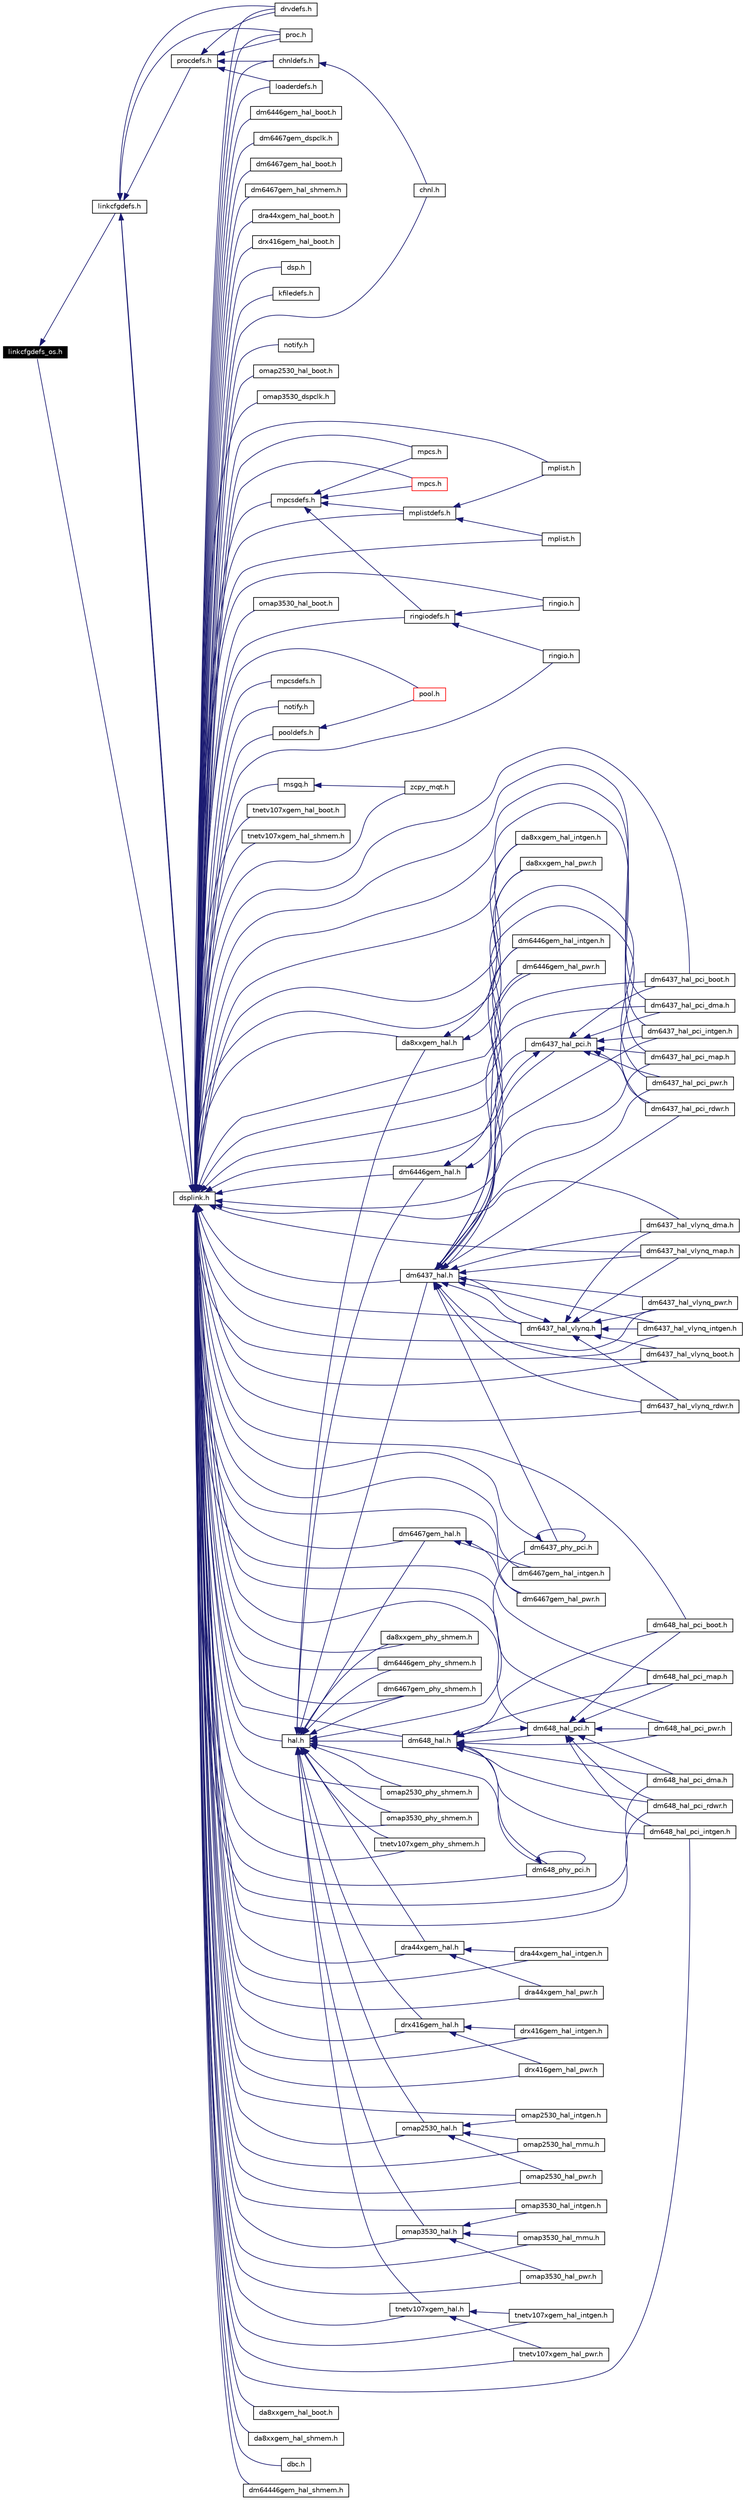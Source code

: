 digraph G
{
  edge [fontname="Helvetica",fontsize=10,labelfontname="Helvetica",labelfontsize=10];
  node [fontname="Helvetica",fontsize=10,shape=record];
  rankdir=LR;
  Node1 [label="linkcfgdefs_os.h",height=0.2,width=0.4,color="white", fillcolor="black", style="filled" fontcolor="white"];
  Node1 -> Node2 [dir=back,color="midnightblue",fontsize=10,style="solid",fontname="Helvetica"];
  Node2 [label="linkcfgdefs.h",height=0.2,width=0.4,color="black", fillcolor="white", style="filled",URL="$linkcfgdefs_8h.html"];
  Node2 -> Node3 [dir=back,color="midnightblue",fontsize=10,style="solid",fontname="Helvetica"];
  Node3 [label="drvdefs.h",height=0.2,width=0.4,color="black", fillcolor="white", style="filled",URL="$drvdefs_8h.html"];
  Node2 -> Node4 [dir=back,color="midnightblue",fontsize=10,style="solid",fontname="Helvetica"];
  Node4 [label="dsplink.h",height=0.2,width=0.4,color="black", fillcolor="white", style="filled",URL="$gpp_2inc_2dsplink_8h.html"];
  Node4 -> Node5 [dir=back,color="midnightblue",fontsize=10,style="solid",fontname="Helvetica"];
  Node5 [label="mpcs.h",height=0.2,width=0.4,color="black", fillcolor="white", style="filled",URL="$dsp_2inc_2mpcs_8h.html"];
  Node4 -> Node6 [dir=back,color="midnightblue",fontsize=10,style="solid",fontname="Helvetica"];
  Node6 [label="mpcsdefs.h",height=0.2,width=0.4,color="black", fillcolor="white", style="filled",URL="$dsp_2inc_2mpcsdefs_8h.html"];
  Node4 -> Node7 [dir=back,color="midnightblue",fontsize=10,style="solid",fontname="Helvetica"];
  Node7 [label="mplist.h",height=0.2,width=0.4,color="black", fillcolor="white", style="filled",URL="$dsp_2inc_2mplist_8h.html"];
  Node4 -> Node8 [dir=back,color="midnightblue",fontsize=10,style="solid",fontname="Helvetica"];
  Node8 [label="notify.h",height=0.2,width=0.4,color="black", fillcolor="white", style="filled",URL="$dsp_2inc_2notify_8h.html"];
  Node4 -> Node9 [dir=back,color="midnightblue",fontsize=10,style="solid",fontname="Helvetica"];
  Node9 [label="ringio.h",height=0.2,width=0.4,color="black", fillcolor="white", style="filled",URL="$dsp_2inc_2ringio_8h.html"];
  Node4 -> Node10 [dir=back,color="midnightblue",fontsize=10,style="solid",fontname="Helvetica"];
  Node10 [label="zcpy_mqt.h",height=0.2,width=0.4,color="black", fillcolor="white", style="filled",URL="$zcpy__mqt_8h.html"];
  Node4 -> Node11 [dir=back,color="midnightblue",fontsize=10,style="solid",fontname="Helvetica"];
  Node11 [label="chnl.h",height=0.2,width=0.4,color="black", fillcolor="white", style="filled",URL="$chnl_8h.html"];
  Node4 -> Node12 [dir=back,color="midnightblue",fontsize=10,style="solid",fontname="Helvetica"];
  Node12 [label="chnldefs.h",height=0.2,width=0.4,color="black", fillcolor="white", style="filled",URL="$chnldefs_8h.html"];
  Node12 -> Node11 [dir=back,color="midnightblue",fontsize=10,style="solid",fontname="Helvetica"];
  Node4 -> Node13 [dir=back,color="midnightblue",fontsize=10,style="solid",fontname="Helvetica"];
  Node13 [label="da8xxgem_hal.h",height=0.2,width=0.4,color="black", fillcolor="white", style="filled",URL="$da8xxgem__hal_8h.html"];
  Node13 -> Node14 [dir=back,color="midnightblue",fontsize=10,style="solid",fontname="Helvetica"];
  Node14 [label="da8xxgem_hal_intgen.h",height=0.2,width=0.4,color="black", fillcolor="white", style="filled",URL="$da8xxgem__hal__intgen_8h.html"];
  Node13 -> Node15 [dir=back,color="midnightblue",fontsize=10,style="solid",fontname="Helvetica"];
  Node15 [label="da8xxgem_hal_pwr.h",height=0.2,width=0.4,color="black", fillcolor="white", style="filled",URL="$da8xxgem__hal__pwr_8h.html"];
  Node4 -> Node16 [dir=back,color="midnightblue",fontsize=10,style="solid",fontname="Helvetica"];
  Node16 [label="da8xxgem_hal_boot.h",height=0.2,width=0.4,color="black", fillcolor="white", style="filled",URL="$da8xxgem__hal__boot_8h.html"];
  Node4 -> Node14 [dir=back,color="midnightblue",fontsize=10,style="solid",fontname="Helvetica"];
  Node4 -> Node15 [dir=back,color="midnightblue",fontsize=10,style="solid",fontname="Helvetica"];
  Node4 -> Node17 [dir=back,color="midnightblue",fontsize=10,style="solid",fontname="Helvetica"];
  Node17 [label="da8xxgem_hal_shmem.h",height=0.2,width=0.4,color="black", fillcolor="white", style="filled",URL="$da8xxgem__hal__shmem_8h.html"];
  Node4 -> Node18 [dir=back,color="midnightblue",fontsize=10,style="solid",fontname="Helvetica"];
  Node18 [label="da8xxgem_phy_shmem.h",height=0.2,width=0.4,color="black", fillcolor="white", style="filled",URL="$da8xxgem__phy__shmem_8h.html"];
  Node4 -> Node19 [dir=back,color="midnightblue",fontsize=10,style="solid",fontname="Helvetica"];
  Node19 [label="dbc.h",height=0.2,width=0.4,color="black", fillcolor="white", style="filled",URL="$gpp_2inc_2dbc_8h.html"];
  Node4 -> Node20 [dir=back,color="midnightblue",fontsize=10,style="solid",fontname="Helvetica"];
  Node20 [label="dm6437_hal.h",height=0.2,width=0.4,color="black", fillcolor="white", style="filled",URL="$dm6437__hal_8h.html"];
  Node20 -> Node21 [dir=back,color="midnightblue",fontsize=10,style="solid",fontname="Helvetica"];
  Node21 [label="dm6437_hal_pci.h",height=0.2,width=0.4,color="black", fillcolor="white", style="filled",URL="$dm6437__hal__pci_8h.html"];
  Node21 -> Node20 [dir=back,color="midnightblue",fontsize=10,style="solid",fontname="Helvetica"];
  Node21 -> Node22 [dir=back,color="midnightblue",fontsize=10,style="solid",fontname="Helvetica"];
  Node22 [label="dm6437_hal_pci_boot.h",height=0.2,width=0.4,color="black", fillcolor="white", style="filled",URL="$dm6437__hal__pci__boot_8h.html"];
  Node21 -> Node23 [dir=back,color="midnightblue",fontsize=10,style="solid",fontname="Helvetica"];
  Node23 [label="dm6437_hal_pci_dma.h",height=0.2,width=0.4,color="black", fillcolor="white", style="filled",URL="$dm6437__hal__pci__dma_8h.html"];
  Node21 -> Node24 [dir=back,color="midnightblue",fontsize=10,style="solid",fontname="Helvetica"];
  Node24 [label="dm6437_hal_pci_intgen.h",height=0.2,width=0.4,color="black", fillcolor="white", style="filled",URL="$dm6437__hal__pci__intgen_8h.html"];
  Node21 -> Node25 [dir=back,color="midnightblue",fontsize=10,style="solid",fontname="Helvetica"];
  Node25 [label="dm6437_hal_pci_map.h",height=0.2,width=0.4,color="black", fillcolor="white", style="filled",URL="$dm6437__hal__pci__map_8h.html"];
  Node21 -> Node26 [dir=back,color="midnightblue",fontsize=10,style="solid",fontname="Helvetica"];
  Node26 [label="dm6437_hal_pci_pwr.h",height=0.2,width=0.4,color="black", fillcolor="white", style="filled",URL="$dm6437__hal__pci__pwr_8h.html"];
  Node21 -> Node27 [dir=back,color="midnightblue",fontsize=10,style="solid",fontname="Helvetica"];
  Node27 [label="dm6437_hal_pci_rdwr.h",height=0.2,width=0.4,color="black", fillcolor="white", style="filled",URL="$dm6437__hal__pci__rdwr_8h.html"];
  Node20 -> Node22 [dir=back,color="midnightblue",fontsize=10,style="solid",fontname="Helvetica"];
  Node20 -> Node23 [dir=back,color="midnightblue",fontsize=10,style="solid",fontname="Helvetica"];
  Node20 -> Node24 [dir=back,color="midnightblue",fontsize=10,style="solid",fontname="Helvetica"];
  Node20 -> Node25 [dir=back,color="midnightblue",fontsize=10,style="solid",fontname="Helvetica"];
  Node20 -> Node26 [dir=back,color="midnightblue",fontsize=10,style="solid",fontname="Helvetica"];
  Node20 -> Node27 [dir=back,color="midnightblue",fontsize=10,style="solid",fontname="Helvetica"];
  Node20 -> Node28 [dir=back,color="midnightblue",fontsize=10,style="solid",fontname="Helvetica"];
  Node28 [label="dm6437_hal_vlynq.h",height=0.2,width=0.4,color="black", fillcolor="white", style="filled",URL="$dm6437__hal__vlynq_8h.html"];
  Node28 -> Node20 [dir=back,color="midnightblue",fontsize=10,style="solid",fontname="Helvetica"];
  Node28 -> Node29 [dir=back,color="midnightblue",fontsize=10,style="solid",fontname="Helvetica"];
  Node29 [label="dm6437_hal_vlynq_boot.h",height=0.2,width=0.4,color="black", fillcolor="white", style="filled",URL="$dm6437__hal__vlynq__boot_8h.html"];
  Node28 -> Node30 [dir=back,color="midnightblue",fontsize=10,style="solid",fontname="Helvetica"];
  Node30 [label="dm6437_hal_vlynq_dma.h",height=0.2,width=0.4,color="black", fillcolor="white", style="filled",URL="$dm6437__hal__vlynq__dma_8h.html"];
  Node28 -> Node31 [dir=back,color="midnightblue",fontsize=10,style="solid",fontname="Helvetica"];
  Node31 [label="dm6437_hal_vlynq_intgen.h",height=0.2,width=0.4,color="black", fillcolor="white", style="filled",URL="$dm6437__hal__vlynq__intgen_8h.html"];
  Node28 -> Node32 [dir=back,color="midnightblue",fontsize=10,style="solid",fontname="Helvetica"];
  Node32 [label="dm6437_hal_vlynq_map.h",height=0.2,width=0.4,color="black", fillcolor="white", style="filled",URL="$dm6437__hal__vlynq__map_8h.html"];
  Node28 -> Node33 [dir=back,color="midnightblue",fontsize=10,style="solid",fontname="Helvetica"];
  Node33 [label="dm6437_hal_vlynq_pwr.h",height=0.2,width=0.4,color="black", fillcolor="white", style="filled",URL="$dm6437__hal__vlynq__pwr_8h.html"];
  Node28 -> Node34 [dir=back,color="midnightblue",fontsize=10,style="solid",fontname="Helvetica"];
  Node34 [label="dm6437_hal_vlynq_rdwr.h",height=0.2,width=0.4,color="black", fillcolor="white", style="filled",URL="$dm6437__hal__vlynq__rdwr_8h.html"];
  Node20 -> Node29 [dir=back,color="midnightblue",fontsize=10,style="solid",fontname="Helvetica"];
  Node20 -> Node30 [dir=back,color="midnightblue",fontsize=10,style="solid",fontname="Helvetica"];
  Node20 -> Node31 [dir=back,color="midnightblue",fontsize=10,style="solid",fontname="Helvetica"];
  Node20 -> Node32 [dir=back,color="midnightblue",fontsize=10,style="solid",fontname="Helvetica"];
  Node20 -> Node33 [dir=back,color="midnightblue",fontsize=10,style="solid",fontname="Helvetica"];
  Node20 -> Node34 [dir=back,color="midnightblue",fontsize=10,style="solid",fontname="Helvetica"];
  Node20 -> Node35 [dir=back,color="midnightblue",fontsize=10,style="solid",fontname="Helvetica"];
  Node35 [label="dm6437_phy_pci.h",height=0.2,width=0.4,color="black", fillcolor="white", style="filled",URL="$dm6437__phy__pci_8h.html"];
  Node35 -> Node35 [dir=back,color="midnightblue",fontsize=10,style="solid",fontname="Helvetica"];
  Node4 -> Node21 [dir=back,color="midnightblue",fontsize=10,style="solid",fontname="Helvetica"];
  Node4 -> Node22 [dir=back,color="midnightblue",fontsize=10,style="solid",fontname="Helvetica"];
  Node4 -> Node23 [dir=back,color="midnightblue",fontsize=10,style="solid",fontname="Helvetica"];
  Node4 -> Node24 [dir=back,color="midnightblue",fontsize=10,style="solid",fontname="Helvetica"];
  Node4 -> Node25 [dir=back,color="midnightblue",fontsize=10,style="solid",fontname="Helvetica"];
  Node4 -> Node26 [dir=back,color="midnightblue",fontsize=10,style="solid",fontname="Helvetica"];
  Node4 -> Node27 [dir=back,color="midnightblue",fontsize=10,style="solid",fontname="Helvetica"];
  Node4 -> Node28 [dir=back,color="midnightblue",fontsize=10,style="solid",fontname="Helvetica"];
  Node4 -> Node29 [dir=back,color="midnightblue",fontsize=10,style="solid",fontname="Helvetica"];
  Node4 -> Node30 [dir=back,color="midnightblue",fontsize=10,style="solid",fontname="Helvetica"];
  Node4 -> Node31 [dir=back,color="midnightblue",fontsize=10,style="solid",fontname="Helvetica"];
  Node4 -> Node32 [dir=back,color="midnightblue",fontsize=10,style="solid",fontname="Helvetica"];
  Node4 -> Node33 [dir=back,color="midnightblue",fontsize=10,style="solid",fontname="Helvetica"];
  Node4 -> Node34 [dir=back,color="midnightblue",fontsize=10,style="solid",fontname="Helvetica"];
  Node4 -> Node35 [dir=back,color="midnightblue",fontsize=10,style="solid",fontname="Helvetica"];
  Node4 -> Node36 [dir=back,color="midnightblue",fontsize=10,style="solid",fontname="Helvetica"];
  Node36 [label="dm64446gem_hal_shmem.h",height=0.2,width=0.4,color="black", fillcolor="white", style="filled",URL="$dm64446gem__hal__shmem_8h.html"];
  Node4 -> Node37 [dir=back,color="midnightblue",fontsize=10,style="solid",fontname="Helvetica"];
  Node37 [label="dm6446gem_hal.h",height=0.2,width=0.4,color="black", fillcolor="white", style="filled",URL="$dm6446gem__hal_8h.html"];
  Node37 -> Node38 [dir=back,color="midnightblue",fontsize=10,style="solid",fontname="Helvetica"];
  Node38 [label="dm6446gem_hal_intgen.h",height=0.2,width=0.4,color="black", fillcolor="white", style="filled",URL="$dm6446gem__hal__intgen_8h.html"];
  Node37 -> Node39 [dir=back,color="midnightblue",fontsize=10,style="solid",fontname="Helvetica"];
  Node39 [label="dm6446gem_hal_pwr.h",height=0.2,width=0.4,color="black", fillcolor="white", style="filled",URL="$dm6446gem__hal__pwr_8h.html"];
  Node4 -> Node40 [dir=back,color="midnightblue",fontsize=10,style="solid",fontname="Helvetica"];
  Node40 [label="dm6446gem_hal_boot.h",height=0.2,width=0.4,color="black", fillcolor="white", style="filled",URL="$dm6446gem__hal__boot_8h.html"];
  Node4 -> Node38 [dir=back,color="midnightblue",fontsize=10,style="solid",fontname="Helvetica"];
  Node4 -> Node39 [dir=back,color="midnightblue",fontsize=10,style="solid",fontname="Helvetica"];
  Node4 -> Node41 [dir=back,color="midnightblue",fontsize=10,style="solid",fontname="Helvetica"];
  Node41 [label="dm6446gem_phy_shmem.h",height=0.2,width=0.4,color="black", fillcolor="white", style="filled",URL="$dm6446gem__phy__shmem_8h.html"];
  Node4 -> Node42 [dir=back,color="midnightblue",fontsize=10,style="solid",fontname="Helvetica"];
  Node42 [label="dm6467gem_dspclk.h",height=0.2,width=0.4,color="black", fillcolor="white", style="filled",URL="$dm6467gem__dspclk_8h.html"];
  Node4 -> Node43 [dir=back,color="midnightblue",fontsize=10,style="solid",fontname="Helvetica"];
  Node43 [label="dm6467gem_hal.h",height=0.2,width=0.4,color="black", fillcolor="white", style="filled",URL="$dm6467gem__hal_8h.html"];
  Node43 -> Node44 [dir=back,color="midnightblue",fontsize=10,style="solid",fontname="Helvetica"];
  Node44 [label="dm6467gem_hal_intgen.h",height=0.2,width=0.4,color="black", fillcolor="white", style="filled",URL="$dm6467gem__hal__intgen_8h.html"];
  Node43 -> Node45 [dir=back,color="midnightblue",fontsize=10,style="solid",fontname="Helvetica"];
  Node45 [label="dm6467gem_hal_pwr.h",height=0.2,width=0.4,color="black", fillcolor="white", style="filled",URL="$dm6467gem__hal__pwr_8h.html"];
  Node4 -> Node46 [dir=back,color="midnightblue",fontsize=10,style="solid",fontname="Helvetica"];
  Node46 [label="dm6467gem_hal_boot.h",height=0.2,width=0.4,color="black", fillcolor="white", style="filled",URL="$dm6467gem__hal__boot_8h.html"];
  Node4 -> Node44 [dir=back,color="midnightblue",fontsize=10,style="solid",fontname="Helvetica"];
  Node4 -> Node45 [dir=back,color="midnightblue",fontsize=10,style="solid",fontname="Helvetica"];
  Node4 -> Node47 [dir=back,color="midnightblue",fontsize=10,style="solid",fontname="Helvetica"];
  Node47 [label="dm6467gem_hal_shmem.h",height=0.2,width=0.4,color="black", fillcolor="white", style="filled",URL="$dm6467gem__hal__shmem_8h.html"];
  Node4 -> Node48 [dir=back,color="midnightblue",fontsize=10,style="solid",fontname="Helvetica"];
  Node48 [label="dm6467gem_phy_shmem.h",height=0.2,width=0.4,color="black", fillcolor="white", style="filled",URL="$dm6467gem__phy__shmem_8h.html"];
  Node4 -> Node49 [dir=back,color="midnightblue",fontsize=10,style="solid",fontname="Helvetica"];
  Node49 [label="dm648_hal.h",height=0.2,width=0.4,color="black", fillcolor="white", style="filled",URL="$dm648__hal_8h.html"];
  Node49 -> Node50 [dir=back,color="midnightblue",fontsize=10,style="solid",fontname="Helvetica"];
  Node50 [label="dm648_hal_pci.h",height=0.2,width=0.4,color="black", fillcolor="white", style="filled",URL="$dm648__hal__pci_8h.html"];
  Node50 -> Node49 [dir=back,color="midnightblue",fontsize=10,style="solid",fontname="Helvetica"];
  Node50 -> Node51 [dir=back,color="midnightblue",fontsize=10,style="solid",fontname="Helvetica"];
  Node51 [label="dm648_hal_pci_boot.h",height=0.2,width=0.4,color="black", fillcolor="white", style="filled",URL="$dm648__hal__pci__boot_8h.html"];
  Node50 -> Node52 [dir=back,color="midnightblue",fontsize=10,style="solid",fontname="Helvetica"];
  Node52 [label="dm648_hal_pci_dma.h",height=0.2,width=0.4,color="black", fillcolor="white", style="filled",URL="$dm648__hal__pci__dma_8h.html"];
  Node50 -> Node53 [dir=back,color="midnightblue",fontsize=10,style="solid",fontname="Helvetica"];
  Node53 [label="dm648_hal_pci_intgen.h",height=0.2,width=0.4,color="black", fillcolor="white", style="filled",URL="$dm648__hal__pci__intgen_8h.html"];
  Node50 -> Node54 [dir=back,color="midnightblue",fontsize=10,style="solid",fontname="Helvetica"];
  Node54 [label="dm648_hal_pci_map.h",height=0.2,width=0.4,color="black", fillcolor="white", style="filled",URL="$dm648__hal__pci__map_8h.html"];
  Node50 -> Node55 [dir=back,color="midnightblue",fontsize=10,style="solid",fontname="Helvetica"];
  Node55 [label="dm648_hal_pci_pwr.h",height=0.2,width=0.4,color="black", fillcolor="white", style="filled",URL="$dm648__hal__pci__pwr_8h.html"];
  Node50 -> Node56 [dir=back,color="midnightblue",fontsize=10,style="solid",fontname="Helvetica"];
  Node56 [label="dm648_hal_pci_rdwr.h",height=0.2,width=0.4,color="black", fillcolor="white", style="filled",URL="$dm648__hal__pci__rdwr_8h.html"];
  Node49 -> Node51 [dir=back,color="midnightblue",fontsize=10,style="solid",fontname="Helvetica"];
  Node49 -> Node52 [dir=back,color="midnightblue",fontsize=10,style="solid",fontname="Helvetica"];
  Node49 -> Node53 [dir=back,color="midnightblue",fontsize=10,style="solid",fontname="Helvetica"];
  Node49 -> Node54 [dir=back,color="midnightblue",fontsize=10,style="solid",fontname="Helvetica"];
  Node49 -> Node55 [dir=back,color="midnightblue",fontsize=10,style="solid",fontname="Helvetica"];
  Node49 -> Node56 [dir=back,color="midnightblue",fontsize=10,style="solid",fontname="Helvetica"];
  Node49 -> Node57 [dir=back,color="midnightblue",fontsize=10,style="solid",fontname="Helvetica"];
  Node57 [label="dm648_phy_pci.h",height=0.2,width=0.4,color="black", fillcolor="white", style="filled",URL="$dm648__phy__pci_8h.html"];
  Node57 -> Node57 [dir=back,color="midnightblue",fontsize=10,style="solid",fontname="Helvetica"];
  Node4 -> Node50 [dir=back,color="midnightblue",fontsize=10,style="solid",fontname="Helvetica"];
  Node4 -> Node51 [dir=back,color="midnightblue",fontsize=10,style="solid",fontname="Helvetica"];
  Node4 -> Node52 [dir=back,color="midnightblue",fontsize=10,style="solid",fontname="Helvetica"];
  Node4 -> Node53 [dir=back,color="midnightblue",fontsize=10,style="solid",fontname="Helvetica"];
  Node4 -> Node54 [dir=back,color="midnightblue",fontsize=10,style="solid",fontname="Helvetica"];
  Node4 -> Node55 [dir=back,color="midnightblue",fontsize=10,style="solid",fontname="Helvetica"];
  Node4 -> Node56 [dir=back,color="midnightblue",fontsize=10,style="solid",fontname="Helvetica"];
  Node4 -> Node57 [dir=back,color="midnightblue",fontsize=10,style="solid",fontname="Helvetica"];
  Node4 -> Node58 [dir=back,color="midnightblue",fontsize=10,style="solid",fontname="Helvetica"];
  Node58 [label="dra44xgem_hal.h",height=0.2,width=0.4,color="black", fillcolor="white", style="filled",URL="$dra44xgem__hal_8h.html"];
  Node58 -> Node59 [dir=back,color="midnightblue",fontsize=10,style="solid",fontname="Helvetica"];
  Node59 [label="dra44xgem_hal_intgen.h",height=0.2,width=0.4,color="black", fillcolor="white", style="filled",URL="$dra44xgem__hal__intgen_8h.html"];
  Node58 -> Node60 [dir=back,color="midnightblue",fontsize=10,style="solid",fontname="Helvetica"];
  Node60 [label="dra44xgem_hal_pwr.h",height=0.2,width=0.4,color="black", fillcolor="white", style="filled",URL="$dra44xgem__hal__pwr_8h.html"];
  Node4 -> Node61 [dir=back,color="midnightblue",fontsize=10,style="solid",fontname="Helvetica"];
  Node61 [label="dra44xgem_hal_boot.h",height=0.2,width=0.4,color="black", fillcolor="white", style="filled",URL="$dra44xgem__hal__boot_8h.html"];
  Node4 -> Node59 [dir=back,color="midnightblue",fontsize=10,style="solid",fontname="Helvetica"];
  Node4 -> Node60 [dir=back,color="midnightblue",fontsize=10,style="solid",fontname="Helvetica"];
  Node4 -> Node3 [dir=back,color="midnightblue",fontsize=10,style="solid",fontname="Helvetica"];
  Node4 -> Node62 [dir=back,color="midnightblue",fontsize=10,style="solid",fontname="Helvetica"];
  Node62 [label="drx416gem_hal.h",height=0.2,width=0.4,color="black", fillcolor="white", style="filled",URL="$drx416gem__hal_8h.html"];
  Node62 -> Node63 [dir=back,color="midnightblue",fontsize=10,style="solid",fontname="Helvetica"];
  Node63 [label="drx416gem_hal_intgen.h",height=0.2,width=0.4,color="black", fillcolor="white", style="filled",URL="$drx416gem__hal__intgen_8h.html"];
  Node62 -> Node64 [dir=back,color="midnightblue",fontsize=10,style="solid",fontname="Helvetica"];
  Node64 [label="drx416gem_hal_pwr.h",height=0.2,width=0.4,color="black", fillcolor="white", style="filled",URL="$drx416gem__hal__pwr_8h.html"];
  Node4 -> Node65 [dir=back,color="midnightblue",fontsize=10,style="solid",fontname="Helvetica"];
  Node65 [label="drx416gem_hal_boot.h",height=0.2,width=0.4,color="black", fillcolor="white", style="filled",URL="$drx416gem__hal__boot_8h.html"];
  Node4 -> Node63 [dir=back,color="midnightblue",fontsize=10,style="solid",fontname="Helvetica"];
  Node4 -> Node64 [dir=back,color="midnightblue",fontsize=10,style="solid",fontname="Helvetica"];
  Node4 -> Node66 [dir=back,color="midnightblue",fontsize=10,style="solid",fontname="Helvetica"];
  Node66 [label="dsp.h",height=0.2,width=0.4,color="black", fillcolor="white", style="filled",URL="$dsp_8h.html"];
  Node4 -> Node67 [dir=back,color="midnightblue",fontsize=10,style="solid",fontname="Helvetica"];
  Node67 [label="hal.h",height=0.2,width=0.4,color="black", fillcolor="white", style="filled",URL="$hal_8h.html"];
  Node67 -> Node13 [dir=back,color="midnightblue",fontsize=10,style="solid",fontname="Helvetica"];
  Node67 -> Node18 [dir=back,color="midnightblue",fontsize=10,style="solid",fontname="Helvetica"];
  Node67 -> Node20 [dir=back,color="midnightblue",fontsize=10,style="solid",fontname="Helvetica"];
  Node67 -> Node35 [dir=back,color="midnightblue",fontsize=10,style="solid",fontname="Helvetica"];
  Node67 -> Node37 [dir=back,color="midnightblue",fontsize=10,style="solid",fontname="Helvetica"];
  Node67 -> Node41 [dir=back,color="midnightblue",fontsize=10,style="solid",fontname="Helvetica"];
  Node67 -> Node43 [dir=back,color="midnightblue",fontsize=10,style="solid",fontname="Helvetica"];
  Node67 -> Node48 [dir=back,color="midnightblue",fontsize=10,style="solid",fontname="Helvetica"];
  Node67 -> Node49 [dir=back,color="midnightblue",fontsize=10,style="solid",fontname="Helvetica"];
  Node67 -> Node57 [dir=back,color="midnightblue",fontsize=10,style="solid",fontname="Helvetica"];
  Node67 -> Node58 [dir=back,color="midnightblue",fontsize=10,style="solid",fontname="Helvetica"];
  Node67 -> Node62 [dir=back,color="midnightblue",fontsize=10,style="solid",fontname="Helvetica"];
  Node67 -> Node68 [dir=back,color="midnightblue",fontsize=10,style="solid",fontname="Helvetica"];
  Node68 [label="omap2530_hal.h",height=0.2,width=0.4,color="black", fillcolor="white", style="filled",URL="$omap2530__hal_8h.html"];
  Node68 -> Node69 [dir=back,color="midnightblue",fontsize=10,style="solid",fontname="Helvetica"];
  Node69 [label="omap2530_hal_intgen.h",height=0.2,width=0.4,color="black", fillcolor="white", style="filled",URL="$omap2530__hal__intgen_8h.html"];
  Node68 -> Node70 [dir=back,color="midnightblue",fontsize=10,style="solid",fontname="Helvetica"];
  Node70 [label="omap2530_hal_mmu.h",height=0.2,width=0.4,color="black", fillcolor="white", style="filled",URL="$omap2530__hal__mmu_8h.html"];
  Node68 -> Node71 [dir=back,color="midnightblue",fontsize=10,style="solid",fontname="Helvetica"];
  Node71 [label="omap2530_hal_pwr.h",height=0.2,width=0.4,color="black", fillcolor="white", style="filled",URL="$omap2530__hal__pwr_8h.html"];
  Node67 -> Node72 [dir=back,color="midnightblue",fontsize=10,style="solid",fontname="Helvetica"];
  Node72 [label="omap2530_phy_shmem.h",height=0.2,width=0.4,color="black", fillcolor="white", style="filled",URL="$omap2530__phy__shmem_8h.html"];
  Node67 -> Node73 [dir=back,color="midnightblue",fontsize=10,style="solid",fontname="Helvetica"];
  Node73 [label="omap3530_hal.h",height=0.2,width=0.4,color="black", fillcolor="white", style="filled",URL="$omap3530__hal_8h.html"];
  Node73 -> Node74 [dir=back,color="midnightblue",fontsize=10,style="solid",fontname="Helvetica"];
  Node74 [label="omap3530_hal_intgen.h",height=0.2,width=0.4,color="black", fillcolor="white", style="filled",URL="$omap3530__hal__intgen_8h.html"];
  Node73 -> Node75 [dir=back,color="midnightblue",fontsize=10,style="solid",fontname="Helvetica"];
  Node75 [label="omap3530_hal_mmu.h",height=0.2,width=0.4,color="black", fillcolor="white", style="filled",URL="$omap3530__hal__mmu_8h.html"];
  Node73 -> Node76 [dir=back,color="midnightblue",fontsize=10,style="solid",fontname="Helvetica"];
  Node76 [label="omap3530_hal_pwr.h",height=0.2,width=0.4,color="black", fillcolor="white", style="filled",URL="$omap3530__hal__pwr_8h.html"];
  Node67 -> Node77 [dir=back,color="midnightblue",fontsize=10,style="solid",fontname="Helvetica"];
  Node77 [label="omap3530_phy_shmem.h",height=0.2,width=0.4,color="black", fillcolor="white", style="filled",URL="$omap3530__phy__shmem_8h.html"];
  Node67 -> Node78 [dir=back,color="midnightblue",fontsize=10,style="solid",fontname="Helvetica"];
  Node78 [label="tnetv107xgem_hal.h",height=0.2,width=0.4,color="black", fillcolor="white", style="filled",URL="$tnetv107xgem__hal_8h.html"];
  Node78 -> Node79 [dir=back,color="midnightblue",fontsize=10,style="solid",fontname="Helvetica"];
  Node79 [label="tnetv107xgem_hal_intgen.h",height=0.2,width=0.4,color="black", fillcolor="white", style="filled",URL="$tnetv107xgem__hal__intgen_8h.html"];
  Node78 -> Node80 [dir=back,color="midnightblue",fontsize=10,style="solid",fontname="Helvetica"];
  Node80 [label="tnetv107xgem_hal_pwr.h",height=0.2,width=0.4,color="black", fillcolor="white", style="filled",URL="$tnetv107xgem__hal__pwr_8h.html"];
  Node67 -> Node81 [dir=back,color="midnightblue",fontsize=10,style="solid",fontname="Helvetica"];
  Node81 [label="tnetv107xgem_phy_shmem.h",height=0.2,width=0.4,color="black", fillcolor="white", style="filled",URL="$tnetv107xgem__phy__shmem_8h.html"];
  Node4 -> Node82 [dir=back,color="midnightblue",fontsize=10,style="solid",fontname="Helvetica"];
  Node82 [label="kfiledefs.h",height=0.2,width=0.4,color="black", fillcolor="white", style="filled",URL="$kfiledefs_8h.html"];
  Node4 -> Node2 [dir=back,color="midnightblue",fontsize=10,style="solid",fontname="Helvetica"];
  Node4 -> Node1 [dir=back,color="midnightblue",fontsize=10,style="solid",fontname="Helvetica"];
  Node4 -> Node83 [dir=back,color="midnightblue",fontsize=10,style="solid",fontname="Helvetica"];
  Node83 [label="loaderdefs.h",height=0.2,width=0.4,color="black", fillcolor="white", style="filled",URL="$loaderdefs_8h.html"];
  Node4 -> Node84 [dir=back,color="midnightblue",fontsize=10,style="solid",fontname="Helvetica"];
  Node84 [label="mpcs.h",height=0.2,width=0.4,color="red", fillcolor="white", style="filled",URL="$gpp_2inc_2mpcs_8h.html"];
  Node4 -> Node85 [dir=back,color="midnightblue",fontsize=10,style="solid",fontname="Helvetica"];
  Node85 [label="mpcsdefs.h",height=0.2,width=0.4,color="black", fillcolor="white", style="filled",URL="$gpp_2inc_2mpcsdefs_8h.html"];
  Node85 -> Node5 [dir=back,color="midnightblue",fontsize=10,style="solid",fontname="Helvetica"];
  Node85 -> Node84 [dir=back,color="midnightblue",fontsize=10,style="solid",fontname="Helvetica"];
  Node85 -> Node86 [dir=back,color="midnightblue",fontsize=10,style="solid",fontname="Helvetica"];
  Node86 [label="mplistdefs.h",height=0.2,width=0.4,color="black", fillcolor="white", style="filled",URL="$gpp_2inc_2mplistdefs_8h.html"];
  Node86 -> Node7 [dir=back,color="midnightblue",fontsize=10,style="solid",fontname="Helvetica"];
  Node86 -> Node87 [dir=back,color="midnightblue",fontsize=10,style="solid",fontname="Helvetica"];
  Node87 [label="mplist.h",height=0.2,width=0.4,color="black", fillcolor="white", style="filled",URL="$gpp_2inc_2mplist_8h.html"];
  Node85 -> Node88 [dir=back,color="midnightblue",fontsize=10,style="solid",fontname="Helvetica"];
  Node88 [label="ringiodefs.h",height=0.2,width=0.4,color="black", fillcolor="white", style="filled",URL="$gpp_2inc_2ringiodefs_8h.html"];
  Node88 -> Node9 [dir=back,color="midnightblue",fontsize=10,style="solid",fontname="Helvetica"];
  Node88 -> Node89 [dir=back,color="midnightblue",fontsize=10,style="solid",fontname="Helvetica"];
  Node89 [label="ringio.h",height=0.2,width=0.4,color="black", fillcolor="white", style="filled",URL="$gpp_2inc_2ringio_8h.html"];
  Node4 -> Node87 [dir=back,color="midnightblue",fontsize=10,style="solid",fontname="Helvetica"];
  Node4 -> Node86 [dir=back,color="midnightblue",fontsize=10,style="solid",fontname="Helvetica"];
  Node4 -> Node90 [dir=back,color="midnightblue",fontsize=10,style="solid",fontname="Helvetica"];
  Node90 [label="msgq.h",height=0.2,width=0.4,color="black", fillcolor="white", style="filled",URL="$msgq_8h.html"];
  Node90 -> Node10 [dir=back,color="midnightblue",fontsize=10,style="solid",fontname="Helvetica"];
  Node4 -> Node91 [dir=back,color="midnightblue",fontsize=10,style="solid",fontname="Helvetica"];
  Node91 [label="notify.h",height=0.2,width=0.4,color="black", fillcolor="white", style="filled",URL="$gpp_2inc_2notify_8h.html"];
  Node4 -> Node68 [dir=back,color="midnightblue",fontsize=10,style="solid",fontname="Helvetica"];
  Node4 -> Node92 [dir=back,color="midnightblue",fontsize=10,style="solid",fontname="Helvetica"];
  Node92 [label="omap2530_hal_boot.h",height=0.2,width=0.4,color="black", fillcolor="white", style="filled",URL="$omap2530__hal__boot_8h.html"];
  Node4 -> Node69 [dir=back,color="midnightblue",fontsize=10,style="solid",fontname="Helvetica"];
  Node4 -> Node70 [dir=back,color="midnightblue",fontsize=10,style="solid",fontname="Helvetica"];
  Node4 -> Node71 [dir=back,color="midnightblue",fontsize=10,style="solid",fontname="Helvetica"];
  Node4 -> Node72 [dir=back,color="midnightblue",fontsize=10,style="solid",fontname="Helvetica"];
  Node4 -> Node93 [dir=back,color="midnightblue",fontsize=10,style="solid",fontname="Helvetica"];
  Node93 [label="omap3530_dspclk.h",height=0.2,width=0.4,color="black", fillcolor="white", style="filled",URL="$omap3530__dspclk_8h.html"];
  Node4 -> Node73 [dir=back,color="midnightblue",fontsize=10,style="solid",fontname="Helvetica"];
  Node4 -> Node94 [dir=back,color="midnightblue",fontsize=10,style="solid",fontname="Helvetica"];
  Node94 [label="omap3530_hal_boot.h",height=0.2,width=0.4,color="black", fillcolor="white", style="filled",URL="$omap3530__hal__boot_8h.html"];
  Node4 -> Node74 [dir=back,color="midnightblue",fontsize=10,style="solid",fontname="Helvetica"];
  Node4 -> Node75 [dir=back,color="midnightblue",fontsize=10,style="solid",fontname="Helvetica"];
  Node4 -> Node76 [dir=back,color="midnightblue",fontsize=10,style="solid",fontname="Helvetica"];
  Node4 -> Node77 [dir=back,color="midnightblue",fontsize=10,style="solid",fontname="Helvetica"];
  Node4 -> Node95 [dir=back,color="midnightblue",fontsize=10,style="solid",fontname="Helvetica"];
  Node95 [label="pool.h",height=0.2,width=0.4,color="red", fillcolor="white", style="filled",URL="$pool_8h.html"];
  Node4 -> Node96 [dir=back,color="midnightblue",fontsize=10,style="solid",fontname="Helvetica"];
  Node96 [label="pooldefs.h",height=0.2,width=0.4,color="black", fillcolor="white", style="filled",URL="$pooldefs_8h.html"];
  Node96 -> Node95 [dir=back,color="midnightblue",fontsize=10,style="solid",fontname="Helvetica"];
  Node4 -> Node97 [dir=back,color="midnightblue",fontsize=10,style="solid",fontname="Helvetica"];
  Node97 [label="proc.h",height=0.2,width=0.4,color="black", fillcolor="white", style="filled",URL="$proc_8h.html"];
  Node4 -> Node89 [dir=back,color="midnightblue",fontsize=10,style="solid",fontname="Helvetica"];
  Node4 -> Node88 [dir=back,color="midnightblue",fontsize=10,style="solid",fontname="Helvetica"];
  Node4 -> Node78 [dir=back,color="midnightblue",fontsize=10,style="solid",fontname="Helvetica"];
  Node4 -> Node98 [dir=back,color="midnightblue",fontsize=10,style="solid",fontname="Helvetica"];
  Node98 [label="tnetv107xgem_hal_boot.h",height=0.2,width=0.4,color="black", fillcolor="white", style="filled",URL="$tnetv107xgem__hal__boot_8h.html"];
  Node4 -> Node79 [dir=back,color="midnightblue",fontsize=10,style="solid",fontname="Helvetica"];
  Node4 -> Node80 [dir=back,color="midnightblue",fontsize=10,style="solid",fontname="Helvetica"];
  Node4 -> Node99 [dir=back,color="midnightblue",fontsize=10,style="solid",fontname="Helvetica"];
  Node99 [label="tnetv107xgem_hal_shmem.h",height=0.2,width=0.4,color="black", fillcolor="white", style="filled",URL="$tnetv107xgem__hal__shmem_8h.html"];
  Node4 -> Node81 [dir=back,color="midnightblue",fontsize=10,style="solid",fontname="Helvetica"];
  Node2 -> Node97 [dir=back,color="midnightblue",fontsize=10,style="solid",fontname="Helvetica"];
  Node2 -> Node100 [dir=back,color="midnightblue",fontsize=10,style="solid",fontname="Helvetica"];
  Node100 [label="procdefs.h",height=0.2,width=0.4,color="black", fillcolor="white", style="filled",URL="$procdefs_8h.html"];
  Node100 -> Node12 [dir=back,color="midnightblue",fontsize=10,style="solid",fontname="Helvetica"];
  Node100 -> Node3 [dir=back,color="midnightblue",fontsize=10,style="solid",fontname="Helvetica"];
  Node100 -> Node83 [dir=back,color="midnightblue",fontsize=10,style="solid",fontname="Helvetica"];
  Node100 -> Node97 [dir=back,color="midnightblue",fontsize=10,style="solid",fontname="Helvetica"];
}
